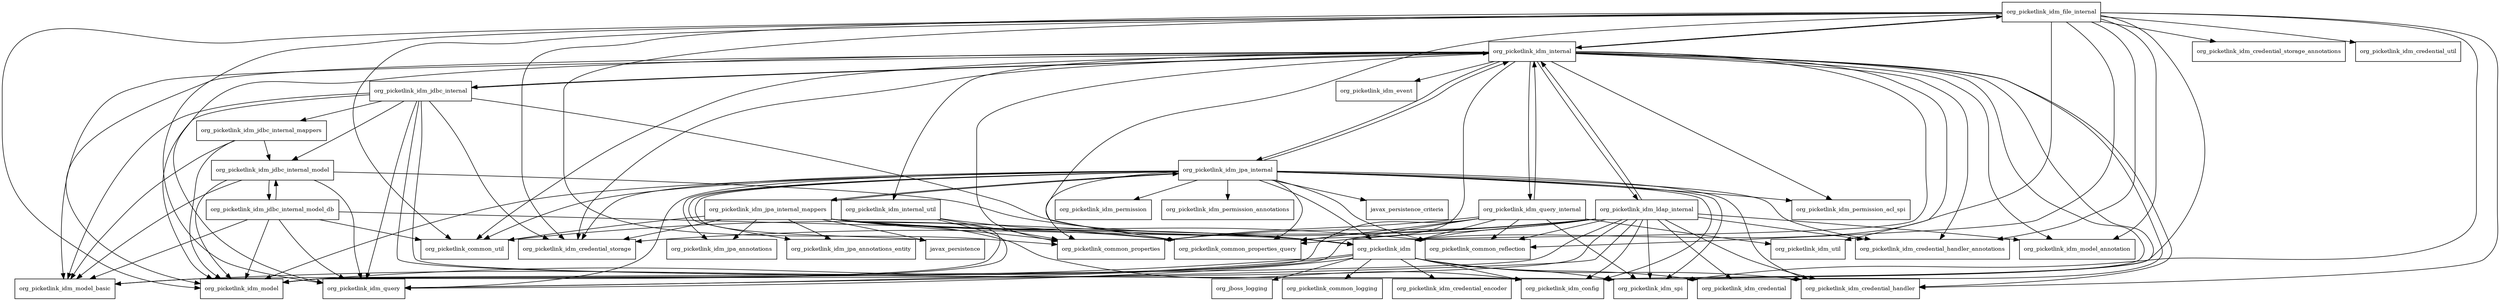 digraph picketlink_idm_impl_2_5_3_SP10_redhat_1_package_dependencies {
  node [shape = box, fontsize=10.0];
  org_picketlink_idm -> org_jboss_logging;
  org_picketlink_idm -> org_picketlink_common_logging;
  org_picketlink_idm -> org_picketlink_idm_config;
  org_picketlink_idm -> org_picketlink_idm_credential;
  org_picketlink_idm -> org_picketlink_idm_credential_encoder;
  org_picketlink_idm -> org_picketlink_idm_credential_handler;
  org_picketlink_idm -> org_picketlink_idm_model;
  org_picketlink_idm -> org_picketlink_idm_model_basic;
  org_picketlink_idm -> org_picketlink_idm_query;
  org_picketlink_idm -> org_picketlink_idm_spi;
  org_picketlink_idm_file_internal -> org_picketlink_common_properties;
  org_picketlink_idm_file_internal -> org_picketlink_common_properties_query;
  org_picketlink_idm_file_internal -> org_picketlink_common_reflection;
  org_picketlink_idm_file_internal -> org_picketlink_common_util;
  org_picketlink_idm_file_internal -> org_picketlink_idm;
  org_picketlink_idm_file_internal -> org_picketlink_idm_config;
  org_picketlink_idm_file_internal -> org_picketlink_idm_credential_handler;
  org_picketlink_idm_file_internal -> org_picketlink_idm_credential_handler_annotations;
  org_picketlink_idm_file_internal -> org_picketlink_idm_credential_storage;
  org_picketlink_idm_file_internal -> org_picketlink_idm_credential_storage_annotations;
  org_picketlink_idm_file_internal -> org_picketlink_idm_credential_util;
  org_picketlink_idm_file_internal -> org_picketlink_idm_internal;
  org_picketlink_idm_file_internal -> org_picketlink_idm_model;
  org_picketlink_idm_file_internal -> org_picketlink_idm_model_annotation;
  org_picketlink_idm_file_internal -> org_picketlink_idm_query;
  org_picketlink_idm_file_internal -> org_picketlink_idm_spi;
  org_picketlink_idm_internal -> org_picketlink_common_properties;
  org_picketlink_idm_internal -> org_picketlink_common_properties_query;
  org_picketlink_idm_internal -> org_picketlink_common_util;
  org_picketlink_idm_internal -> org_picketlink_idm;
  org_picketlink_idm_internal -> org_picketlink_idm_config;
  org_picketlink_idm_internal -> org_picketlink_idm_credential;
  org_picketlink_idm_internal -> org_picketlink_idm_credential_handler;
  org_picketlink_idm_internal -> org_picketlink_idm_credential_handler_annotations;
  org_picketlink_idm_internal -> org_picketlink_idm_credential_storage;
  org_picketlink_idm_internal -> org_picketlink_idm_event;
  org_picketlink_idm_internal -> org_picketlink_idm_file_internal;
  org_picketlink_idm_internal -> org_picketlink_idm_internal_util;
  org_picketlink_idm_internal -> org_picketlink_idm_jdbc_internal;
  org_picketlink_idm_internal -> org_picketlink_idm_jpa_internal;
  org_picketlink_idm_internal -> org_picketlink_idm_ldap_internal;
  org_picketlink_idm_internal -> org_picketlink_idm_model;
  org_picketlink_idm_internal -> org_picketlink_idm_model_annotation;
  org_picketlink_idm_internal -> org_picketlink_idm_model_basic;
  org_picketlink_idm_internal -> org_picketlink_idm_permission_acl_spi;
  org_picketlink_idm_internal -> org_picketlink_idm_query;
  org_picketlink_idm_internal -> org_picketlink_idm_query_internal;
  org_picketlink_idm_internal -> org_picketlink_idm_spi;
  org_picketlink_idm_internal -> org_picketlink_idm_util;
  org_picketlink_idm_internal_util -> org_picketlink_common_properties;
  org_picketlink_idm_internal_util -> org_picketlink_common_properties_query;
  org_picketlink_idm_internal_util -> org_picketlink_idm_model;
  org_picketlink_idm_jdbc_internal -> org_picketlink_idm;
  org_picketlink_idm_jdbc_internal -> org_picketlink_idm_config;
  org_picketlink_idm_jdbc_internal -> org_picketlink_idm_credential_storage;
  org_picketlink_idm_jdbc_internal -> org_picketlink_idm_internal;
  org_picketlink_idm_jdbc_internal -> org_picketlink_idm_jdbc_internal_mappers;
  org_picketlink_idm_jdbc_internal -> org_picketlink_idm_jdbc_internal_model;
  org_picketlink_idm_jdbc_internal -> org_picketlink_idm_model;
  org_picketlink_idm_jdbc_internal -> org_picketlink_idm_model_basic;
  org_picketlink_idm_jdbc_internal -> org_picketlink_idm_query;
  org_picketlink_idm_jdbc_internal -> org_picketlink_idm_spi;
  org_picketlink_idm_jdbc_internal_mappers -> org_picketlink_idm_jdbc_internal_model;
  org_picketlink_idm_jdbc_internal_mappers -> org_picketlink_idm_model;
  org_picketlink_idm_jdbc_internal_mappers -> org_picketlink_idm_model_basic;
  org_picketlink_idm_jdbc_internal_model -> org_picketlink_idm;
  org_picketlink_idm_jdbc_internal_model -> org_picketlink_idm_jdbc_internal_model_db;
  org_picketlink_idm_jdbc_internal_model -> org_picketlink_idm_model;
  org_picketlink_idm_jdbc_internal_model -> org_picketlink_idm_model_basic;
  org_picketlink_idm_jdbc_internal_model -> org_picketlink_idm_query;
  org_picketlink_idm_jdbc_internal_model_db -> org_picketlink_common_util;
  org_picketlink_idm_jdbc_internal_model_db -> org_picketlink_idm;
  org_picketlink_idm_jdbc_internal_model_db -> org_picketlink_idm_jdbc_internal_model;
  org_picketlink_idm_jdbc_internal_model_db -> org_picketlink_idm_model;
  org_picketlink_idm_jdbc_internal_model_db -> org_picketlink_idm_model_basic;
  org_picketlink_idm_jdbc_internal_model_db -> org_picketlink_idm_query;
  org_picketlink_idm_jpa_internal -> javax_persistence;
  org_picketlink_idm_jpa_internal -> javax_persistence_criteria;
  org_picketlink_idm_jpa_internal -> org_picketlink_common_properties;
  org_picketlink_idm_jpa_internal -> org_picketlink_common_properties_query;
  org_picketlink_idm_jpa_internal -> org_picketlink_common_reflection;
  org_picketlink_idm_jpa_internal -> org_picketlink_common_util;
  org_picketlink_idm_jpa_internal -> org_picketlink_idm;
  org_picketlink_idm_jpa_internal -> org_picketlink_idm_config;
  org_picketlink_idm_jpa_internal -> org_picketlink_idm_credential_handler;
  org_picketlink_idm_jpa_internal -> org_picketlink_idm_credential_handler_annotations;
  org_picketlink_idm_jpa_internal -> org_picketlink_idm_credential_storage;
  org_picketlink_idm_jpa_internal -> org_picketlink_idm_internal;
  org_picketlink_idm_jpa_internal -> org_picketlink_idm_jpa_annotations;
  org_picketlink_idm_jpa_internal -> org_picketlink_idm_jpa_annotations_entity;
  org_picketlink_idm_jpa_internal -> org_picketlink_idm_jpa_internal_mappers;
  org_picketlink_idm_jpa_internal -> org_picketlink_idm_model;
  org_picketlink_idm_jpa_internal -> org_picketlink_idm_permission;
  org_picketlink_idm_jpa_internal -> org_picketlink_idm_permission_acl_spi;
  org_picketlink_idm_jpa_internal -> org_picketlink_idm_permission_annotations;
  org_picketlink_idm_jpa_internal -> org_picketlink_idm_query;
  org_picketlink_idm_jpa_internal -> org_picketlink_idm_spi;
  org_picketlink_idm_jpa_internal_mappers -> javax_persistence;
  org_picketlink_idm_jpa_internal_mappers -> org_picketlink_common_properties;
  org_picketlink_idm_jpa_internal_mappers -> org_picketlink_common_properties_query;
  org_picketlink_idm_jpa_internal_mappers -> org_picketlink_common_reflection;
  org_picketlink_idm_jpa_internal_mappers -> org_picketlink_common_util;
  org_picketlink_idm_jpa_internal_mappers -> org_picketlink_idm;
  org_picketlink_idm_jpa_internal_mappers -> org_picketlink_idm_config;
  org_picketlink_idm_jpa_internal_mappers -> org_picketlink_idm_credential_storage;
  org_picketlink_idm_jpa_internal_mappers -> org_picketlink_idm_jpa_annotations;
  org_picketlink_idm_jpa_internal_mappers -> org_picketlink_idm_jpa_annotations_entity;
  org_picketlink_idm_jpa_internal_mappers -> org_picketlink_idm_jpa_internal;
  org_picketlink_idm_jpa_internal_mappers -> org_picketlink_idm_model;
  org_picketlink_idm_ldap_internal -> org_picketlink_common_properties;
  org_picketlink_idm_ldap_internal -> org_picketlink_common_properties_query;
  org_picketlink_idm_ldap_internal -> org_picketlink_common_reflection;
  org_picketlink_idm_ldap_internal -> org_picketlink_common_util;
  org_picketlink_idm_ldap_internal -> org_picketlink_idm;
  org_picketlink_idm_ldap_internal -> org_picketlink_idm_config;
  org_picketlink_idm_ldap_internal -> org_picketlink_idm_credential;
  org_picketlink_idm_ldap_internal -> org_picketlink_idm_credential_handler;
  org_picketlink_idm_ldap_internal -> org_picketlink_idm_credential_handler_annotations;
  org_picketlink_idm_ldap_internal -> org_picketlink_idm_credential_storage;
  org_picketlink_idm_ldap_internal -> org_picketlink_idm_internal;
  org_picketlink_idm_ldap_internal -> org_picketlink_idm_model;
  org_picketlink_idm_ldap_internal -> org_picketlink_idm_model_annotation;
  org_picketlink_idm_ldap_internal -> org_picketlink_idm_model_basic;
  org_picketlink_idm_ldap_internal -> org_picketlink_idm_query;
  org_picketlink_idm_ldap_internal -> org_picketlink_idm_spi;
  org_picketlink_idm_query_internal -> org_picketlink_common_properties;
  org_picketlink_idm_query_internal -> org_picketlink_common_properties_query;
  org_picketlink_idm_query_internal -> org_picketlink_common_reflection;
  org_picketlink_idm_query_internal -> org_picketlink_idm;
  org_picketlink_idm_query_internal -> org_picketlink_idm_internal;
  org_picketlink_idm_query_internal -> org_picketlink_idm_model;
  org_picketlink_idm_query_internal -> org_picketlink_idm_query;
  org_picketlink_idm_query_internal -> org_picketlink_idm_spi;
  org_picketlink_idm_query_internal -> org_picketlink_idm_util;
}
